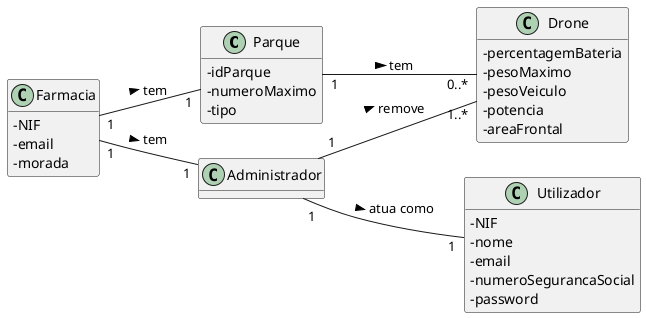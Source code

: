 @startuml
skinparam classAttributeIconSize 0
hide methods
left to right direction

class Parque {
  -idParque
  -numeroMaximo
  -tipo
}

class Farmacia {
  -NIF
  -email
  -morada
}

class Utilizador {
  -NIF
  -nome
  -email
  -numeroSegurancaSocial
  -password
}

class Drone {
  -percentagemBateria
  -pesoMaximo
  -pesoVeiculo
  -potencia
  -areaFrontal
}

Administrador "1" -- "1" Utilizador: atua como >
Administrador "1" -- "1..*" Drone: remove >
Farmacia "1" -- "1" Parque: tem >
Farmacia "1" -- "1" Administrador: tem >
Parque "1" -- "0..*" Drone: tem > 

@enduml

